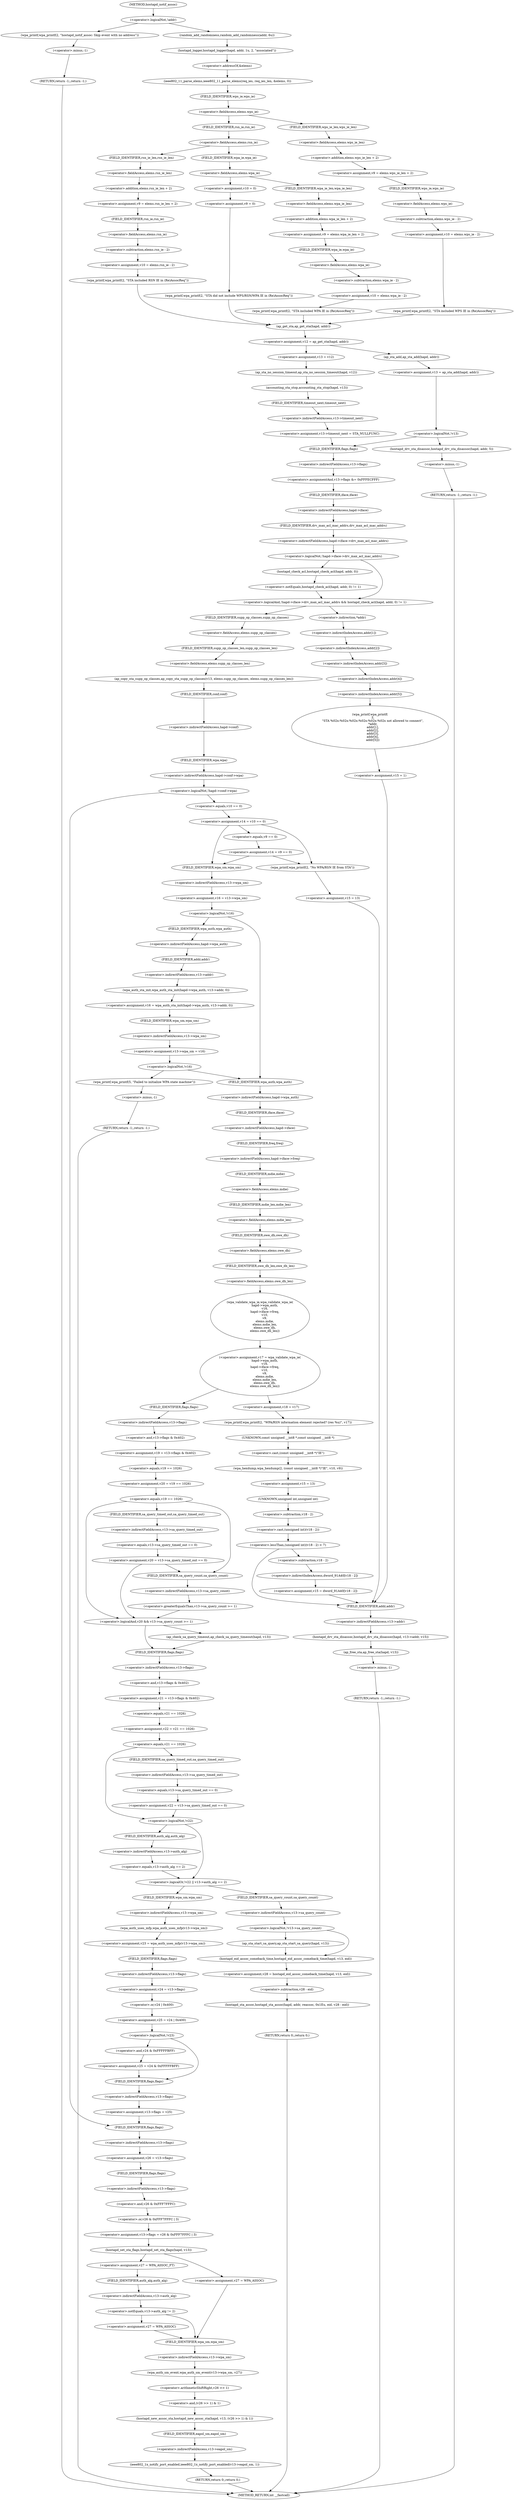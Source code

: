 digraph hostapd_notif_assoc {  
"1000151" [label = "(<operator>.logicalNot,!addr)" ]
"1000154" [label = "(wpa_printf,wpa_printf(2, \"hostapd_notif_assoc: Skip event with no address\"))" ]
"1000157" [label = "(RETURN,return -1;,return -1;)" ]
"1000158" [label = "(<operator>.minus,-1)" ]
"1000160" [label = "(random_add_randomness,random_add_randomness(addr, 6u))" ]
"1000163" [label = "(hostapd_logger,hostapd_logger(hapd, addr, 1u, 2, \"associated\"))" ]
"1000169" [label = "(ieee802_11_parse_elems,ieee802_11_parse_elems(req_ies, req_ies_len, &elems, 0))" ]
"1000172" [label = "(<operator>.addressOf,&elems)" ]
"1000176" [label = "(<operator>.fieldAccess,elems.wps_ie)" ]
"1000178" [label = "(FIELD_IDENTIFIER,wps_ie,wps_ie)" ]
"1000180" [label = "(<operator>.assignment,v9 = elems.wps_ie_len + 2)" ]
"1000182" [label = "(<operator>.addition,elems.wps_ie_len + 2)" ]
"1000183" [label = "(<operator>.fieldAccess,elems.wps_ie_len)" ]
"1000185" [label = "(FIELD_IDENTIFIER,wps_ie_len,wps_ie_len)" ]
"1000187" [label = "(<operator>.assignment,v10 = elems.wps_ie - 2)" ]
"1000189" [label = "(<operator>.subtraction,elems.wps_ie - 2)" ]
"1000190" [label = "(<operator>.fieldAccess,elems.wps_ie)" ]
"1000192" [label = "(FIELD_IDENTIFIER,wps_ie,wps_ie)" ]
"1000194" [label = "(wpa_printf,wpa_printf(2, \"STA included WPS IE in (Re)AssocReq\"))" ]
"1000199" [label = "(<operator>.fieldAccess,elems.rsn_ie)" ]
"1000201" [label = "(FIELD_IDENTIFIER,rsn_ie,rsn_ie)" ]
"1000203" [label = "(<operator>.assignment,v9 = elems.rsn_ie_len + 2)" ]
"1000205" [label = "(<operator>.addition,elems.rsn_ie_len + 2)" ]
"1000206" [label = "(<operator>.fieldAccess,elems.rsn_ie_len)" ]
"1000208" [label = "(FIELD_IDENTIFIER,rsn_ie_len,rsn_ie_len)" ]
"1000210" [label = "(<operator>.assignment,v10 = elems.rsn_ie - 2)" ]
"1000212" [label = "(<operator>.subtraction,elems.rsn_ie - 2)" ]
"1000213" [label = "(<operator>.fieldAccess,elems.rsn_ie)" ]
"1000215" [label = "(FIELD_IDENTIFIER,rsn_ie,rsn_ie)" ]
"1000217" [label = "(wpa_printf,wpa_printf(2, \"STA included RSN IE in (Re)AssocReq\"))" ]
"1000222" [label = "(<operator>.fieldAccess,elems.wpa_ie)" ]
"1000224" [label = "(FIELD_IDENTIFIER,wpa_ie,wpa_ie)" ]
"1000226" [label = "(<operator>.assignment,v9 = elems.wpa_ie_len + 2)" ]
"1000228" [label = "(<operator>.addition,elems.wpa_ie_len + 2)" ]
"1000229" [label = "(<operator>.fieldAccess,elems.wpa_ie_len)" ]
"1000231" [label = "(FIELD_IDENTIFIER,wpa_ie_len,wpa_ie_len)" ]
"1000233" [label = "(<operator>.assignment,v10 = elems.wpa_ie - 2)" ]
"1000235" [label = "(<operator>.subtraction,elems.wpa_ie - 2)" ]
"1000236" [label = "(<operator>.fieldAccess,elems.wpa_ie)" ]
"1000238" [label = "(FIELD_IDENTIFIER,wpa_ie,wpa_ie)" ]
"1000240" [label = "(wpa_printf,wpa_printf(2, \"STA included WPA IE in (Re)AssocReq\"))" ]
"1000245" [label = "(<operator>.assignment,v10 = 0)" ]
"1000248" [label = "(<operator>.assignment,v9 = 0)" ]
"1000251" [label = "(wpa_printf,wpa_printf(2, \"STA did not include WPS/RSN/WPA IE in (Re)AssocReq\"))" ]
"1000254" [label = "(<operator>.assignment,v12 = ap_get_sta(hapd, addr))" ]
"1000256" [label = "(ap_get_sta,ap_get_sta(hapd, addr))" ]
"1000262" [label = "(<operator>.assignment,v13 = v12)" ]
"1000265" [label = "(ap_sta_no_session_timeout,ap_sta_no_session_timeout(hapd, v12))" ]
"1000268" [label = "(accounting_sta_stop,accounting_sta_stop(hapd, v13))" ]
"1000271" [label = "(<operator>.assignment,v13->timeout_next = STA_NULLFUNC)" ]
"1000272" [label = "(<operator>.indirectFieldAccess,v13->timeout_next)" ]
"1000274" [label = "(FIELD_IDENTIFIER,timeout_next,timeout_next)" ]
"1000278" [label = "(<operator>.assignment,v13 = ap_sta_add(hapd, addr))" ]
"1000280" [label = "(ap_sta_add,ap_sta_add(hapd, addr))" ]
"1000284" [label = "(<operator>.logicalNot,!v13)" ]
"1000287" [label = "(hostapd_drv_sta_disassoc,hostapd_drv_sta_disassoc(hapd, addr, 5))" ]
"1000291" [label = "(RETURN,return -1;,return -1;)" ]
"1000292" [label = "(<operator>.minus,-1)" ]
"1000294" [label = "(<operators>.assignmentAnd,v13->flags &= 0xFFFECFFF)" ]
"1000295" [label = "(<operator>.indirectFieldAccess,v13->flags)" ]
"1000297" [label = "(FIELD_IDENTIFIER,flags,flags)" ]
"1000300" [label = "(<operator>.logicalAnd,!hapd->iface->drv_max_acl_mac_addrs && hostapd_check_acl(hapd, addr, 0) != 1)" ]
"1000301" [label = "(<operator>.logicalNot,!hapd->iface->drv_max_acl_mac_addrs)" ]
"1000302" [label = "(<operator>.indirectFieldAccess,hapd->iface->drv_max_acl_mac_addrs)" ]
"1000303" [label = "(<operator>.indirectFieldAccess,hapd->iface)" ]
"1000305" [label = "(FIELD_IDENTIFIER,iface,iface)" ]
"1000306" [label = "(FIELD_IDENTIFIER,drv_max_acl_mac_addrs,drv_max_acl_mac_addrs)" ]
"1000307" [label = "(<operator>.notEquals,hostapd_check_acl(hapd, addr, 0) != 1)" ]
"1000308" [label = "(hostapd_check_acl,hostapd_check_acl(hapd, addr, 0))" ]
"1000314" [label = "(wpa_printf,wpa_printf(\n      3,\n      \"STA %02x:%02x:%02x:%02x:%02x:%02x not allowed to connect\",\n      *addr,\n      addr[1],\n      addr[2],\n      addr[3],\n      addr[4],\n      addr[5]))" ]
"1000317" [label = "(<operator>.indirection,*addr)" ]
"1000319" [label = "(<operator>.indirectIndexAccess,addr[1])" ]
"1000322" [label = "(<operator>.indirectIndexAccess,addr[2])" ]
"1000325" [label = "(<operator>.indirectIndexAccess,addr[3])" ]
"1000328" [label = "(<operator>.indirectIndexAccess,addr[4])" ]
"1000331" [label = "(<operator>.indirectIndexAccess,addr[5])" ]
"1000334" [label = "(<operator>.assignment,v15 = 1)" ]
"1000338" [label = "(ap_copy_sta_supp_op_classes,ap_copy_sta_supp_op_classes(v13, elems.supp_op_classes, elems.supp_op_classes_len))" ]
"1000340" [label = "(<operator>.fieldAccess,elems.supp_op_classes)" ]
"1000342" [label = "(FIELD_IDENTIFIER,supp_op_classes,supp_op_classes)" ]
"1000343" [label = "(<operator>.fieldAccess,elems.supp_op_classes_len)" ]
"1000345" [label = "(FIELD_IDENTIFIER,supp_op_classes_len,supp_op_classes_len)" ]
"1000347" [label = "(<operator>.logicalNot,!hapd->conf->wpa)" ]
"1000348" [label = "(<operator>.indirectFieldAccess,hapd->conf->wpa)" ]
"1000349" [label = "(<operator>.indirectFieldAccess,hapd->conf)" ]
"1000351" [label = "(FIELD_IDENTIFIER,conf,conf)" ]
"1000352" [label = "(FIELD_IDENTIFIER,wpa,wpa)" ]
"1000355" [label = "(<operator>.assignment,v26 = v13->flags)" ]
"1000357" [label = "(<operator>.indirectFieldAccess,v13->flags)" ]
"1000359" [label = "(FIELD_IDENTIFIER,flags,flags)" ]
"1000360" [label = "(<operator>.assignment,v13->flags = v26 & 0xFFF7FFFC | 3)" ]
"1000361" [label = "(<operator>.indirectFieldAccess,v13->flags)" ]
"1000363" [label = "(FIELD_IDENTIFIER,flags,flags)" ]
"1000364" [label = "(<operator>.or,v26 & 0xFFF7FFFC | 3)" ]
"1000365" [label = "(<operator>.and,v26 & 0xFFF7FFFC)" ]
"1000369" [label = "(hostapd_set_sta_flags,hostapd_set_sta_flags(hapd, v13))" ]
"1000375" [label = "(<operator>.assignment,v27 = WPA_ASSOC_FT)" ]
"1000379" [label = "(<operator>.notEquals,v13->auth_alg != 2)" ]
"1000380" [label = "(<operator>.indirectFieldAccess,v13->auth_alg)" ]
"1000382" [label = "(FIELD_IDENTIFIER,auth_alg,auth_alg)" ]
"1000384" [label = "(<operator>.assignment,v27 = WPA_ASSOC)" ]
"1000389" [label = "(<operator>.assignment,v27 = WPA_ASSOC)" ]
"1000392" [label = "(wpa_auth_sm_event,wpa_auth_sm_event(v13->wpa_sm, v27))" ]
"1000393" [label = "(<operator>.indirectFieldAccess,v13->wpa_sm)" ]
"1000395" [label = "(FIELD_IDENTIFIER,wpa_sm,wpa_sm)" ]
"1000397" [label = "(hostapd_new_assoc_sta,hostapd_new_assoc_sta(hapd, v13, (v26 >> 1) & 1))" ]
"1000400" [label = "(<operator>.and,(v26 >> 1) & 1)" ]
"1000401" [label = "(<operator>.arithmeticShiftRight,v26 >> 1)" ]
"1000405" [label = "(ieee802_1x_notify_port_enabled,ieee802_1x_notify_port_enabled(v13->eapol_sm, 1))" ]
"1000406" [label = "(<operator>.indirectFieldAccess,v13->eapol_sm)" ]
"1000408" [label = "(FIELD_IDENTIFIER,eapol_sm,eapol_sm)" ]
"1000410" [label = "(RETURN,return 0;,return 0;)" ]
"1000412" [label = "(<operator>.assignment,v14 = v10 == 0)" ]
"1000414" [label = "(<operator>.equals,v10 == 0)" ]
"1000419" [label = "(<operator>.assignment,v14 = v9 == 0)" ]
"1000421" [label = "(<operator>.equals,v9 == 0)" ]
"1000427" [label = "(wpa_printf,wpa_printf(2, \"No WPA/RSN IE from STA\"))" ]
"1000430" [label = "(<operator>.assignment,v15 = 13)" ]
"1000434" [label = "(hostapd_drv_sta_disassoc,hostapd_drv_sta_disassoc(hapd, v13->addr, v15))" ]
"1000436" [label = "(<operator>.indirectFieldAccess,v13->addr)" ]
"1000438" [label = "(FIELD_IDENTIFIER,addr,addr)" ]
"1000440" [label = "(ap_free_sta,ap_free_sta(hapd, v13))" ]
"1000443" [label = "(RETURN,return -1;,return -1;)" ]
"1000444" [label = "(<operator>.minus,-1)" ]
"1000446" [label = "(<operator>.assignment,v16 = v13->wpa_sm)" ]
"1000448" [label = "(<operator>.indirectFieldAccess,v13->wpa_sm)" ]
"1000450" [label = "(FIELD_IDENTIFIER,wpa_sm,wpa_sm)" ]
"1000452" [label = "(<operator>.logicalNot,!v16)" ]
"1000455" [label = "(<operator>.assignment,v16 = wpa_auth_sta_init(hapd->wpa_auth, v13->addr, 0))" ]
"1000457" [label = "(wpa_auth_sta_init,wpa_auth_sta_init(hapd->wpa_auth, v13->addr, 0))" ]
"1000458" [label = "(<operator>.indirectFieldAccess,hapd->wpa_auth)" ]
"1000460" [label = "(FIELD_IDENTIFIER,wpa_auth,wpa_auth)" ]
"1000461" [label = "(<operator>.indirectFieldAccess,v13->addr)" ]
"1000463" [label = "(FIELD_IDENTIFIER,addr,addr)" ]
"1000465" [label = "(<operator>.assignment,v13->wpa_sm = v16)" ]
"1000466" [label = "(<operator>.indirectFieldAccess,v13->wpa_sm)" ]
"1000468" [label = "(FIELD_IDENTIFIER,wpa_sm,wpa_sm)" ]
"1000471" [label = "(<operator>.logicalNot,!v16)" ]
"1000474" [label = "(wpa_printf,wpa_printf(5, \"Failed to initialize WPA state machine\"))" ]
"1000477" [label = "(RETURN,return -1;,return -1;)" ]
"1000478" [label = "(<operator>.minus,-1)" ]
"1000480" [label = "(<operator>.assignment,v17 = wpa_validate_wpa_ie(\n          hapd->wpa_auth,\n          v16,\n          hapd->iface->freq,\n          v10,\n          v9,\n          elems.mdie,\n          elems.mdie_len,\n          elems.owe_dh,\n          elems.owe_dh_len))" ]
"1000482" [label = "(wpa_validate_wpa_ie,wpa_validate_wpa_ie(\n          hapd->wpa_auth,\n          v16,\n          hapd->iface->freq,\n          v10,\n          v9,\n          elems.mdie,\n          elems.mdie_len,\n          elems.owe_dh,\n          elems.owe_dh_len))" ]
"1000483" [label = "(<operator>.indirectFieldAccess,hapd->wpa_auth)" ]
"1000485" [label = "(FIELD_IDENTIFIER,wpa_auth,wpa_auth)" ]
"1000487" [label = "(<operator>.indirectFieldAccess,hapd->iface->freq)" ]
"1000488" [label = "(<operator>.indirectFieldAccess,hapd->iface)" ]
"1000490" [label = "(FIELD_IDENTIFIER,iface,iface)" ]
"1000491" [label = "(FIELD_IDENTIFIER,freq,freq)" ]
"1000494" [label = "(<operator>.fieldAccess,elems.mdie)" ]
"1000496" [label = "(FIELD_IDENTIFIER,mdie,mdie)" ]
"1000497" [label = "(<operator>.fieldAccess,elems.mdie_len)" ]
"1000499" [label = "(FIELD_IDENTIFIER,mdie_len,mdie_len)" ]
"1000500" [label = "(<operator>.fieldAccess,elems.owe_dh)" ]
"1000502" [label = "(FIELD_IDENTIFIER,owe_dh,owe_dh)" ]
"1000503" [label = "(<operator>.fieldAccess,elems.owe_dh_len)" ]
"1000505" [label = "(FIELD_IDENTIFIER,owe_dh_len,owe_dh_len)" ]
"1000509" [label = "(<operator>.assignment,v18 = v17)" ]
"1000512" [label = "(wpa_printf,wpa_printf(2, \"WPA/RSN information element rejected? (res %u)\", v17))" ]
"1000516" [label = "(wpa_hexdump,wpa_hexdump(2, (const unsigned __int8 *)\"IE\", v10, v9))" ]
"1000518" [label = "(<operator>.cast,(const unsigned __int8 *)\"IE\")" ]
"1000519" [label = "(UNKNOWN,const unsigned __int8 *,const unsigned __int8 *)" ]
"1000523" [label = "(<operator>.assignment,v15 = 13)" ]
"1000527" [label = "(<operator>.lessThan,(unsigned int)(v18 - 2) < 7)" ]
"1000528" [label = "(<operator>.cast,(unsigned int)(v18 - 2))" ]
"1000529" [label = "(UNKNOWN,unsigned int,unsigned int)" ]
"1000530" [label = "(<operator>.subtraction,v18 - 2)" ]
"1000534" [label = "(<operator>.assignment,v15 = dword_91A40[v18 - 2])" ]
"1000536" [label = "(<operator>.indirectIndexAccess,dword_91A40[v18 - 2])" ]
"1000538" [label = "(<operator>.subtraction,v18 - 2)" ]
"1000542" [label = "(<operator>.assignment,v19 = v13->flags & 0x402)" ]
"1000544" [label = "(<operator>.and,v13->flags & 0x402)" ]
"1000545" [label = "(<operator>.indirectFieldAccess,v13->flags)" ]
"1000547" [label = "(FIELD_IDENTIFIER,flags,flags)" ]
"1000549" [label = "(<operator>.assignment,v20 = v19 == 1026)" ]
"1000551" [label = "(<operator>.equals,v19 == 1026)" ]
"1000555" [label = "(<operator>.equals,v19 == 1026)" ]
"1000558" [label = "(<operator>.assignment,v20 = v13->sa_query_timed_out == 0)" ]
"1000560" [label = "(<operator>.equals,v13->sa_query_timed_out == 0)" ]
"1000561" [label = "(<operator>.indirectFieldAccess,v13->sa_query_timed_out)" ]
"1000563" [label = "(FIELD_IDENTIFIER,sa_query_timed_out,sa_query_timed_out)" ]
"1000566" [label = "(<operator>.logicalAnd,v20 && v13->sa_query_count >= 1)" ]
"1000568" [label = "(<operator>.greaterEqualsThan,v13->sa_query_count >= 1)" ]
"1000569" [label = "(<operator>.indirectFieldAccess,v13->sa_query_count)" ]
"1000571" [label = "(FIELD_IDENTIFIER,sa_query_count,sa_query_count)" ]
"1000573" [label = "(ap_check_sa_query_timeout,ap_check_sa_query_timeout(hapd, v13))" ]
"1000576" [label = "(<operator>.assignment,v21 = v13->flags & 0x402)" ]
"1000578" [label = "(<operator>.and,v13->flags & 0x402)" ]
"1000579" [label = "(<operator>.indirectFieldAccess,v13->flags)" ]
"1000581" [label = "(FIELD_IDENTIFIER,flags,flags)" ]
"1000583" [label = "(<operator>.assignment,v22 = v21 == 1026)" ]
"1000585" [label = "(<operator>.equals,v21 == 1026)" ]
"1000589" [label = "(<operator>.equals,v21 == 1026)" ]
"1000592" [label = "(<operator>.assignment,v22 = v13->sa_query_timed_out == 0)" ]
"1000594" [label = "(<operator>.equals,v13->sa_query_timed_out == 0)" ]
"1000595" [label = "(<operator>.indirectFieldAccess,v13->sa_query_timed_out)" ]
"1000597" [label = "(FIELD_IDENTIFIER,sa_query_timed_out,sa_query_timed_out)" ]
"1000600" [label = "(<operator>.logicalOr,!v22 || v13->auth_alg == 2)" ]
"1000601" [label = "(<operator>.logicalNot,!v22)" ]
"1000603" [label = "(<operator>.equals,v13->auth_alg == 2)" ]
"1000604" [label = "(<operator>.indirectFieldAccess,v13->auth_alg)" ]
"1000606" [label = "(FIELD_IDENTIFIER,auth_alg,auth_alg)" ]
"1000609" [label = "(<operator>.assignment,v23 = wpa_auth_uses_mfp(v13->wpa_sm))" ]
"1000611" [label = "(wpa_auth_uses_mfp,wpa_auth_uses_mfp(v13->wpa_sm))" ]
"1000612" [label = "(<operator>.indirectFieldAccess,v13->wpa_sm)" ]
"1000614" [label = "(FIELD_IDENTIFIER,wpa_sm,wpa_sm)" ]
"1000615" [label = "(<operator>.assignment,v24 = v13->flags)" ]
"1000617" [label = "(<operator>.indirectFieldAccess,v13->flags)" ]
"1000619" [label = "(FIELD_IDENTIFIER,flags,flags)" ]
"1000620" [label = "(<operator>.assignment,v25 = v24 | 0x400)" ]
"1000622" [label = "(<operator>.or,v24 | 0x400)" ]
"1000626" [label = "(<operator>.logicalNot,!v23)" ]
"1000628" [label = "(<operator>.assignment,v25 = v24 & 0xFFFFFBFF)" ]
"1000630" [label = "(<operator>.and,v24 & 0xFFFFFBFF)" ]
"1000633" [label = "(<operator>.assignment,v13->flags = v25)" ]
"1000634" [label = "(<operator>.indirectFieldAccess,v13->flags)" ]
"1000636" [label = "(FIELD_IDENTIFIER,flags,flags)" ]
"1000640" [label = "(<operator>.logicalNot,!v13->sa_query_count)" ]
"1000641" [label = "(<operator>.indirectFieldAccess,v13->sa_query_count)" ]
"1000643" [label = "(FIELD_IDENTIFIER,sa_query_count,sa_query_count)" ]
"1000644" [label = "(ap_sta_start_sa_query,ap_sta_start_sa_query(hapd, v13))" ]
"1000647" [label = "(<operator>.assignment,v28 = hostapd_eid_assoc_comeback_time(hapd, v13, eid))" ]
"1000649" [label = "(hostapd_eid_assoc_comeback_time,hostapd_eid_assoc_comeback_time(hapd, v13, eid))" ]
"1000653" [label = "(hostapd_sta_assoc,hostapd_sta_assoc(hapd, addr, reassoc, 0x1Eu, eid, v28 - eid))" ]
"1000659" [label = "(<operator>.subtraction,v28 - eid)" ]
"1000662" [label = "(RETURN,return 0;,return 0;)" ]
"1000122" [label = "(METHOD,hostapd_notif_assoc)" ]
"1000664" [label = "(METHOD_RETURN,int __fastcall)" ]
  "1000151" -> "1000154" 
  "1000151" -> "1000160" 
  "1000154" -> "1000158" 
  "1000157" -> "1000664" 
  "1000158" -> "1000157" 
  "1000160" -> "1000163" 
  "1000163" -> "1000172" 
  "1000169" -> "1000178" 
  "1000172" -> "1000169" 
  "1000176" -> "1000185" 
  "1000176" -> "1000201" 
  "1000178" -> "1000176" 
  "1000180" -> "1000192" 
  "1000182" -> "1000180" 
  "1000183" -> "1000182" 
  "1000185" -> "1000183" 
  "1000187" -> "1000194" 
  "1000189" -> "1000187" 
  "1000190" -> "1000189" 
  "1000192" -> "1000190" 
  "1000194" -> "1000256" 
  "1000199" -> "1000208" 
  "1000199" -> "1000224" 
  "1000201" -> "1000199" 
  "1000203" -> "1000215" 
  "1000205" -> "1000203" 
  "1000206" -> "1000205" 
  "1000208" -> "1000206" 
  "1000210" -> "1000217" 
  "1000212" -> "1000210" 
  "1000213" -> "1000212" 
  "1000215" -> "1000213" 
  "1000217" -> "1000256" 
  "1000222" -> "1000231" 
  "1000222" -> "1000245" 
  "1000224" -> "1000222" 
  "1000226" -> "1000238" 
  "1000228" -> "1000226" 
  "1000229" -> "1000228" 
  "1000231" -> "1000229" 
  "1000233" -> "1000240" 
  "1000235" -> "1000233" 
  "1000236" -> "1000235" 
  "1000238" -> "1000236" 
  "1000240" -> "1000256" 
  "1000245" -> "1000248" 
  "1000248" -> "1000251" 
  "1000251" -> "1000256" 
  "1000254" -> "1000262" 
  "1000254" -> "1000280" 
  "1000256" -> "1000254" 
  "1000262" -> "1000265" 
  "1000265" -> "1000268" 
  "1000268" -> "1000274" 
  "1000271" -> "1000297" 
  "1000272" -> "1000271" 
  "1000274" -> "1000272" 
  "1000278" -> "1000284" 
  "1000280" -> "1000278" 
  "1000284" -> "1000287" 
  "1000284" -> "1000297" 
  "1000287" -> "1000292" 
  "1000291" -> "1000664" 
  "1000292" -> "1000291" 
  "1000294" -> "1000305" 
  "1000295" -> "1000294" 
  "1000297" -> "1000295" 
  "1000300" -> "1000317" 
  "1000300" -> "1000342" 
  "1000301" -> "1000300" 
  "1000301" -> "1000308" 
  "1000302" -> "1000301" 
  "1000303" -> "1000306" 
  "1000305" -> "1000303" 
  "1000306" -> "1000302" 
  "1000307" -> "1000300" 
  "1000308" -> "1000307" 
  "1000314" -> "1000334" 
  "1000317" -> "1000319" 
  "1000319" -> "1000322" 
  "1000322" -> "1000325" 
  "1000325" -> "1000328" 
  "1000328" -> "1000331" 
  "1000331" -> "1000314" 
  "1000334" -> "1000438" 
  "1000338" -> "1000351" 
  "1000340" -> "1000345" 
  "1000342" -> "1000340" 
  "1000343" -> "1000338" 
  "1000345" -> "1000343" 
  "1000347" -> "1000359" 
  "1000347" -> "1000414" 
  "1000348" -> "1000347" 
  "1000349" -> "1000352" 
  "1000351" -> "1000349" 
  "1000352" -> "1000348" 
  "1000355" -> "1000363" 
  "1000357" -> "1000355" 
  "1000359" -> "1000357" 
  "1000360" -> "1000369" 
  "1000361" -> "1000365" 
  "1000363" -> "1000361" 
  "1000364" -> "1000360" 
  "1000365" -> "1000364" 
  "1000369" -> "1000375" 
  "1000369" -> "1000389" 
  "1000375" -> "1000382" 
  "1000379" -> "1000384" 
  "1000379" -> "1000395" 
  "1000380" -> "1000379" 
  "1000382" -> "1000380" 
  "1000384" -> "1000395" 
  "1000389" -> "1000395" 
  "1000392" -> "1000401" 
  "1000393" -> "1000392" 
  "1000395" -> "1000393" 
  "1000397" -> "1000408" 
  "1000400" -> "1000397" 
  "1000401" -> "1000400" 
  "1000405" -> "1000410" 
  "1000406" -> "1000405" 
  "1000408" -> "1000406" 
  "1000410" -> "1000664" 
  "1000412" -> "1000421" 
  "1000412" -> "1000427" 
  "1000412" -> "1000450" 
  "1000414" -> "1000412" 
  "1000419" -> "1000427" 
  "1000419" -> "1000450" 
  "1000421" -> "1000419" 
  "1000427" -> "1000430" 
  "1000430" -> "1000438" 
  "1000434" -> "1000440" 
  "1000436" -> "1000434" 
  "1000438" -> "1000436" 
  "1000440" -> "1000444" 
  "1000443" -> "1000664" 
  "1000444" -> "1000443" 
  "1000446" -> "1000452" 
  "1000448" -> "1000446" 
  "1000450" -> "1000448" 
  "1000452" -> "1000460" 
  "1000452" -> "1000485" 
  "1000455" -> "1000468" 
  "1000457" -> "1000455" 
  "1000458" -> "1000463" 
  "1000460" -> "1000458" 
  "1000461" -> "1000457" 
  "1000463" -> "1000461" 
  "1000465" -> "1000471" 
  "1000466" -> "1000465" 
  "1000468" -> "1000466" 
  "1000471" -> "1000474" 
  "1000471" -> "1000485" 
  "1000474" -> "1000478" 
  "1000477" -> "1000664" 
  "1000478" -> "1000477" 
  "1000480" -> "1000509" 
  "1000480" -> "1000547" 
  "1000482" -> "1000480" 
  "1000483" -> "1000490" 
  "1000485" -> "1000483" 
  "1000487" -> "1000496" 
  "1000488" -> "1000491" 
  "1000490" -> "1000488" 
  "1000491" -> "1000487" 
  "1000494" -> "1000499" 
  "1000496" -> "1000494" 
  "1000497" -> "1000502" 
  "1000499" -> "1000497" 
  "1000500" -> "1000505" 
  "1000502" -> "1000500" 
  "1000503" -> "1000482" 
  "1000505" -> "1000503" 
  "1000509" -> "1000512" 
  "1000512" -> "1000519" 
  "1000516" -> "1000523" 
  "1000518" -> "1000516" 
  "1000519" -> "1000518" 
  "1000523" -> "1000529" 
  "1000527" -> "1000538" 
  "1000527" -> "1000438" 
  "1000528" -> "1000527" 
  "1000529" -> "1000530" 
  "1000530" -> "1000528" 
  "1000534" -> "1000438" 
  "1000536" -> "1000534" 
  "1000538" -> "1000536" 
  "1000542" -> "1000551" 
  "1000544" -> "1000542" 
  "1000545" -> "1000544" 
  "1000547" -> "1000545" 
  "1000549" -> "1000555" 
  "1000551" -> "1000549" 
  "1000555" -> "1000563" 
  "1000555" -> "1000566" 
  "1000555" -> "1000571" 
  "1000558" -> "1000566" 
  "1000558" -> "1000571" 
  "1000560" -> "1000558" 
  "1000561" -> "1000560" 
  "1000563" -> "1000561" 
  "1000566" -> "1000573" 
  "1000566" -> "1000581" 
  "1000568" -> "1000566" 
  "1000569" -> "1000568" 
  "1000571" -> "1000569" 
  "1000573" -> "1000581" 
  "1000576" -> "1000585" 
  "1000578" -> "1000576" 
  "1000579" -> "1000578" 
  "1000581" -> "1000579" 
  "1000583" -> "1000589" 
  "1000585" -> "1000583" 
  "1000589" -> "1000597" 
  "1000589" -> "1000601" 
  "1000592" -> "1000601" 
  "1000594" -> "1000592" 
  "1000595" -> "1000594" 
  "1000597" -> "1000595" 
  "1000600" -> "1000614" 
  "1000600" -> "1000643" 
  "1000601" -> "1000600" 
  "1000601" -> "1000606" 
  "1000603" -> "1000600" 
  "1000604" -> "1000603" 
  "1000606" -> "1000604" 
  "1000609" -> "1000619" 
  "1000611" -> "1000609" 
  "1000612" -> "1000611" 
  "1000614" -> "1000612" 
  "1000615" -> "1000622" 
  "1000617" -> "1000615" 
  "1000619" -> "1000617" 
  "1000620" -> "1000626" 
  "1000622" -> "1000620" 
  "1000626" -> "1000630" 
  "1000626" -> "1000636" 
  "1000628" -> "1000636" 
  "1000630" -> "1000628" 
  "1000633" -> "1000359" 
  "1000634" -> "1000633" 
  "1000636" -> "1000634" 
  "1000640" -> "1000644" 
  "1000640" -> "1000649" 
  "1000641" -> "1000640" 
  "1000643" -> "1000641" 
  "1000644" -> "1000649" 
  "1000647" -> "1000659" 
  "1000649" -> "1000647" 
  "1000653" -> "1000662" 
  "1000659" -> "1000653" 
  "1000662" -> "1000664" 
  "1000122" -> "1000151" 
}
